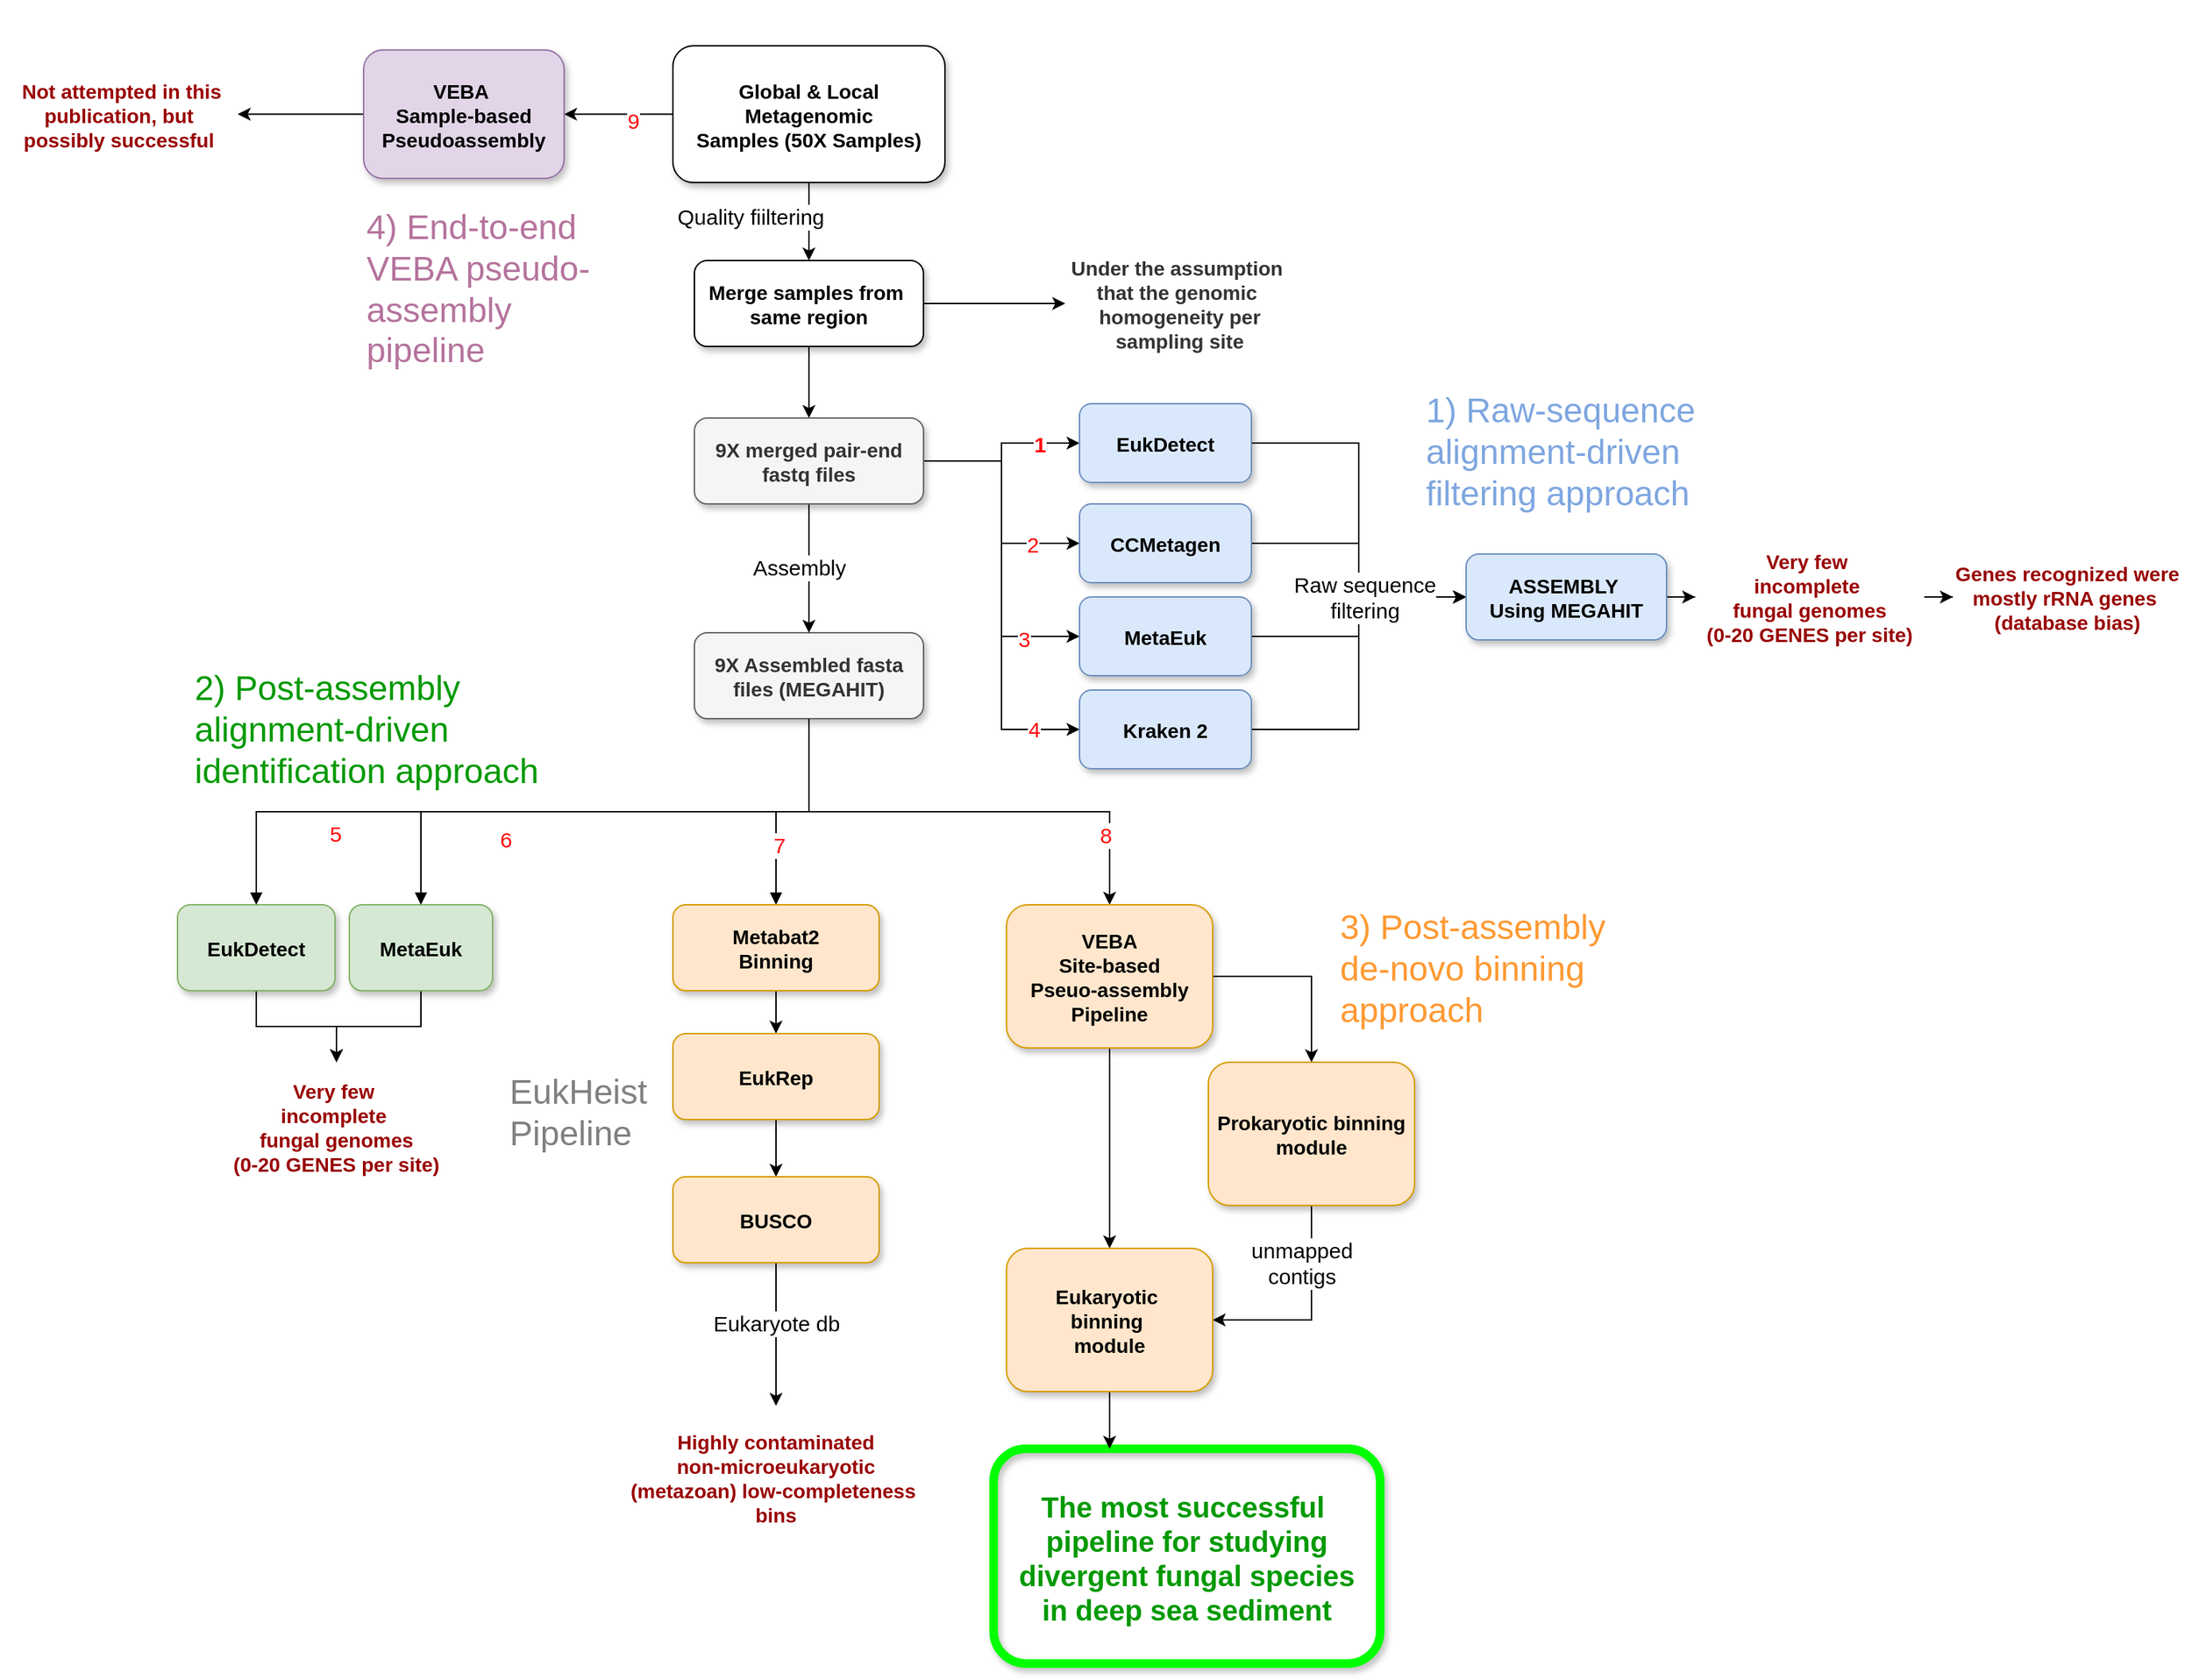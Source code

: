 <mxfile version="20.5.2" type="device"><diagram name="Page-1" id="97916047-d0de-89f5-080d-49f4d83e522f"><mxGraphModel dx="2365" dy="1333" grid="1" gridSize="10" guides="1" tooltips="1" connect="1" arrows="1" fold="1" page="1" pageScale="1.5" pageWidth="1169" pageHeight="827" background="none" math="0" shadow="0"><root><mxCell id="0"/><mxCell id="1" parent="0"/><mxCell id="fCa589mARgnofub3nueK-70" style="edgeStyle=elbowEdgeStyle;rounded=0;orthogonalLoop=1;jettySize=auto;html=1;entryX=0.5;entryY=0;entryDx=0;entryDy=0;fontSize=15;fontColor=#FF0A0A;elbow=vertical;" edge="1" parent="1" source="3" target="fCa589mARgnofub3nueK-69"><mxGeometry relative="1" as="geometry"/></mxCell><mxCell id="fCa589mARgnofub3nueK-71" value="8" style="edgeLabel;html=1;align=center;verticalAlign=middle;resizable=0;points=[];fontSize=15;fontColor=#FF0A0A;" vertex="1" connectable="0" parent="fCa589mARgnofub3nueK-70"><mxGeometry x="0.708" y="-3" relative="1" as="geometry"><mxPoint as="offset"/></mxGeometry></mxCell><mxCell id="3" value="9X Assembled fasta&#10;files (MEGAHIT)" style="rounded=1;shadow=1;fontStyle=1;fontSize=14;fillColor=#f5f5f5;strokeColor=#666666;strokeWidth=1;fontColor=#333333;" parent="1" vertex="1"><mxGeometry x="621" y="470" width="160" height="60" as="geometry"/></mxCell><mxCell id="fCa589mARgnofub3nueK-117" style="edgeStyle=orthogonalEdgeStyle;rounded=0;orthogonalLoop=1;jettySize=auto;html=1;entryX=0.5;entryY=0;entryDx=0;entryDy=0;fontSize=15;fontColor=#000000;" edge="1" parent="1" source="4" target="fCa589mARgnofub3nueK-116"><mxGeometry relative="1" as="geometry"/></mxCell><mxCell id="4" value="EukDetect" style="rounded=1;shadow=1;fontStyle=1;fontSize=14;fillColor=#d5e8d4;strokeColor=#82b366;strokeWidth=1;" parent="1" vertex="1"><mxGeometry x="260" y="660" width="110" height="60" as="geometry"/></mxCell><mxCell id="fCa589mARgnofub3nueK-118" style="edgeStyle=orthogonalEdgeStyle;rounded=0;orthogonalLoop=1;jettySize=auto;html=1;entryX=0.5;entryY=0;entryDx=0;entryDy=0;fontSize=15;fontColor=#000000;" edge="1" parent="1" source="5" target="fCa589mARgnofub3nueK-116"><mxGeometry relative="1" as="geometry"/></mxCell><mxCell id="5" value="MetaEuk" style="rounded=1;shadow=1;fontStyle=1;fontSize=14;fillColor=#d5e8d4;strokeColor=#82b366;strokeWidth=1;" parent="1" vertex="1"><mxGeometry x="380" y="660" width="100" height="60" as="geometry"/></mxCell><mxCell id="fCa589mARgnofub3nueK-58" style="edgeStyle=orthogonalEdgeStyle;rounded=0;orthogonalLoop=1;jettySize=auto;html=1;entryX=0.5;entryY=0;entryDx=0;entryDy=0;fontSize=15;" edge="1" parent="1" source="6" target="fCa589mARgnofub3nueK-57"><mxGeometry relative="1" as="geometry"/></mxCell><mxCell id="6" value="Metabat2&#10;Binning" style="rounded=1;shadow=1;fontStyle=1;fontSize=14;fillColor=#ffe6cc;strokeColor=#d79b00;strokeWidth=1;" parent="1" vertex="1"><mxGeometry x="606" y="660" width="144" height="60" as="geometry"/></mxCell><mxCell id="30" value="" style="edgeStyle=elbowEdgeStyle;elbow=vertical;strokeWidth=1;endArrow=block;endFill=1;fontStyle=1;fillColor=#f5f5f5;strokeColor=#000000;rounded=0;" parent="1" source="3" target="5" edge="1"><mxGeometry x="-28" y="345.5" width="100" height="100" as="geometry"><mxPoint x="-28" y="445.5" as="sourcePoint"/><mxPoint x="72" y="345.5" as="targetPoint"/></mxGeometry></mxCell><mxCell id="fCa589mARgnofub3nueK-67" value="6" style="edgeLabel;html=1;align=center;verticalAlign=middle;resizable=0;points=[];fontSize=15;fontColor=#FF0A0A;" vertex="1" connectable="0" parent="30"><mxGeometry relative="1" as="geometry"><mxPoint x="-77" y="19" as="offset"/></mxGeometry></mxCell><mxCell id="31" value="" style="edgeStyle=elbowEdgeStyle;elbow=vertical;strokeWidth=1;endArrow=block;endFill=1;fontStyle=1;fillColor=#f5f5f5;strokeColor=#000000;rounded=0;" parent="1" source="3" target="4" edge="1"><mxGeometry x="-28" y="345.5" width="100" height="100" as="geometry"><mxPoint x="-28" y="445.5" as="sourcePoint"/><mxPoint x="72" y="345.5" as="targetPoint"/></mxGeometry></mxCell><mxCell id="fCa589mARgnofub3nueK-66" value="5" style="edgeLabel;html=1;align=center;verticalAlign=middle;resizable=0;points=[];fontSize=15;fontColor=#FF0A0A;" vertex="1" connectable="0" parent="31"><mxGeometry relative="1" as="geometry"><mxPoint x="-138" y="15" as="offset"/></mxGeometry></mxCell><mxCell id="32" value="" style="edgeStyle=elbowEdgeStyle;elbow=vertical;strokeWidth=1;endArrow=block;endFill=1;fontStyle=1;fillColor=#f5f5f5;strokeColor=#000000;rounded=0;" parent="1" source="3" target="6" edge="1"><mxGeometry x="-28" y="345.5" width="100" height="100" as="geometry"><mxPoint x="-28" y="445.5" as="sourcePoint"/><mxPoint x="72" y="345.5" as="targetPoint"/></mxGeometry></mxCell><mxCell id="fCa589mARgnofub3nueK-68" value="7" style="edgeLabel;html=1;align=center;verticalAlign=middle;resizable=0;points=[];fontSize=15;fontColor=#FF0A0A;" vertex="1" connectable="0" parent="32"><mxGeometry relative="1" as="geometry"><mxPoint x="-10" y="23" as="offset"/></mxGeometry></mxCell><mxCell id="fCa589mARgnofub3nueK-40" style="edgeStyle=orthogonalEdgeStyle;rounded=0;orthogonalLoop=1;jettySize=auto;html=1;entryX=0.5;entryY=0;entryDx=0;entryDy=0;" edge="1" parent="1" source="fCa589mARgnofub3nueK-32" target="fCa589mARgnofub3nueK-38"><mxGeometry relative="1" as="geometry"/></mxCell><mxCell id="fCa589mARgnofub3nueK-55" value="Quality fiiltering" style="edgeLabel;html=1;align=center;verticalAlign=middle;resizable=0;points=[];fontSize=15;" vertex="1" connectable="0" parent="fCa589mARgnofub3nueK-40"><mxGeometry x="-0.174" y="1" relative="1" as="geometry"><mxPoint x="-42" y="1" as="offset"/></mxGeometry></mxCell><mxCell id="fCa589mARgnofub3nueK-60" style="edgeStyle=orthogonalEdgeStyle;rounded=0;orthogonalLoop=1;jettySize=auto;html=1;fontSize=15;" edge="1" parent="1" source="fCa589mARgnofub3nueK-32" target="fCa589mARgnofub3nueK-59"><mxGeometry relative="1" as="geometry"/></mxCell><mxCell id="fCa589mARgnofub3nueK-72" value="9" style="edgeLabel;html=1;align=center;verticalAlign=middle;resizable=0;points=[];fontSize=15;fontColor=#FF0A0A;" vertex="1" connectable="0" parent="fCa589mARgnofub3nueK-60"><mxGeometry x="-0.263" y="4" relative="1" as="geometry"><mxPoint as="offset"/></mxGeometry></mxCell><mxCell id="fCa589mARgnofub3nueK-32" value="Global &amp; Local &#10;Metagenomic&#10;Samples (50X Samples)" style="rounded=1;shadow=1;fontStyle=1;fontSize=14;strokeWidth=1;" vertex="1" parent="1"><mxGeometry x="606" y="60" width="190" height="95.5" as="geometry"/></mxCell><mxCell id="fCa589mARgnofub3nueK-35" value="Under the assumption &#10;that the genomic &#10;homogeneity per&#10;sampling site" style="rounded=1;shadow=1;fontStyle=1;fontSize=14;fillColor=none;fontColor=#333333;strokeColor=none;strokeWidth=1;" vertex="1" parent="1"><mxGeometry x="880" y="185" width="160" height="110" as="geometry"/></mxCell><mxCell id="fCa589mARgnofub3nueK-39" style="edgeStyle=orthogonalEdgeStyle;rounded=0;orthogonalLoop=1;jettySize=auto;html=1;entryX=0;entryY=0.5;entryDx=0;entryDy=0;" edge="1" parent="1" source="fCa589mARgnofub3nueK-38" target="fCa589mARgnofub3nueK-35"><mxGeometry relative="1" as="geometry"/></mxCell><mxCell id="fCa589mARgnofub3nueK-48" style="edgeStyle=orthogonalEdgeStyle;rounded=0;orthogonalLoop=1;jettySize=auto;html=1;" edge="1" parent="1" source="fCa589mARgnofub3nueK-38" target="fCa589mARgnofub3nueK-41"><mxGeometry relative="1" as="geometry"/></mxCell><mxCell id="fCa589mARgnofub3nueK-38" value="Merge samples from &#10;same region" style="rounded=1;shadow=1;fontStyle=1;fontSize=14;strokeWidth=1;" vertex="1" parent="1"><mxGeometry x="621" y="210" width="160" height="60" as="geometry"/></mxCell><mxCell id="fCa589mARgnofub3nueK-43" style="edgeStyle=orthogonalEdgeStyle;rounded=0;orthogonalLoop=1;jettySize=auto;html=1;entryX=0.5;entryY=0;entryDx=0;entryDy=0;" edge="1" parent="1" source="fCa589mARgnofub3nueK-41" target="3"><mxGeometry relative="1" as="geometry"/></mxCell><mxCell id="fCa589mARgnofub3nueK-54" value="&lt;font style=&quot;font-size: 15px;&quot;&gt;Assembly&lt;/font&gt;" style="edgeLabel;html=1;align=center;verticalAlign=middle;resizable=0;points=[];" vertex="1" connectable="0" parent="fCa589mARgnofub3nueK-43"><mxGeometry x="-0.022" y="-7" relative="1" as="geometry"><mxPoint as="offset"/></mxGeometry></mxCell><mxCell id="fCa589mARgnofub3nueK-46" style="edgeStyle=orthogonalEdgeStyle;rounded=0;orthogonalLoop=1;jettySize=auto;html=1;entryX=0;entryY=0.5;entryDx=0;entryDy=0;" edge="1" parent="1" source="fCa589mARgnofub3nueK-41" target="fCa589mARgnofub3nueK-44"><mxGeometry relative="1" as="geometry"/></mxCell><mxCell id="fCa589mARgnofub3nueK-63" value="2" style="edgeLabel;html=1;align=center;verticalAlign=middle;resizable=0;points=[];fontSize=15;fontColor=#FF0A0A;" vertex="1" connectable="0" parent="fCa589mARgnofub3nueK-46"><mxGeometry x="0.595" relative="1" as="geometry"><mxPoint as="offset"/></mxGeometry></mxCell><mxCell id="fCa589mARgnofub3nueK-47" style="edgeStyle=orthogonalEdgeStyle;rounded=0;orthogonalLoop=1;jettySize=auto;html=1;entryX=0;entryY=0.5;entryDx=0;entryDy=0;" edge="1" parent="1" source="fCa589mARgnofub3nueK-41" target="fCa589mARgnofub3nueK-45"><mxGeometry relative="1" as="geometry"/></mxCell><mxCell id="fCa589mARgnofub3nueK-64" value="3" style="edgeLabel;html=1;align=center;verticalAlign=middle;resizable=0;points=[];fontSize=15;fontColor=#FF0A0A;" vertex="1" connectable="0" parent="fCa589mARgnofub3nueK-47"><mxGeometry x="0.662" y="-1" relative="1" as="geometry"><mxPoint as="offset"/></mxGeometry></mxCell><mxCell id="fCa589mARgnofub3nueK-51" style="edgeStyle=orthogonalEdgeStyle;rounded=0;orthogonalLoop=1;jettySize=auto;html=1;entryX=0;entryY=0.5;entryDx=0;entryDy=0;" edge="1" parent="1" source="fCa589mARgnofub3nueK-41" target="fCa589mARgnofub3nueK-50"><mxGeometry relative="1" as="geometry"/></mxCell><mxCell id="fCa589mARgnofub3nueK-62" value="&lt;b&gt;&lt;font color=&quot;#ff0a0a&quot;&gt;1&lt;/font&gt;&lt;/b&gt;" style="edgeLabel;html=1;align=center;verticalAlign=middle;resizable=0;points=[];fontSize=15;" vertex="1" connectable="0" parent="fCa589mARgnofub3nueK-51"><mxGeometry x="0.533" relative="1" as="geometry"><mxPoint as="offset"/></mxGeometry></mxCell><mxCell id="fCa589mARgnofub3nueK-52" style="edgeStyle=orthogonalEdgeStyle;rounded=0;orthogonalLoop=1;jettySize=auto;html=1;entryX=0;entryY=0.5;entryDx=0;entryDy=0;" edge="1" parent="1" source="fCa589mARgnofub3nueK-41" target="fCa589mARgnofub3nueK-49"><mxGeometry relative="1" as="geometry"/></mxCell><mxCell id="fCa589mARgnofub3nueK-65" value="4" style="edgeLabel;html=1;align=center;verticalAlign=middle;resizable=0;points=[];fontSize=15;fontColor=#FF0A0A;" vertex="1" connectable="0" parent="fCa589mARgnofub3nueK-52"><mxGeometry x="0.783" y="1" relative="1" as="geometry"><mxPoint as="offset"/></mxGeometry></mxCell><mxCell id="fCa589mARgnofub3nueK-41" value="9X merged pair-end&#10;fastq files" style="rounded=1;shadow=1;fontStyle=1;fontSize=14;fillColor=#f5f5f5;strokeColor=#666666;strokeWidth=1;fontColor=#333333;" vertex="1" parent="1"><mxGeometry x="621" y="320" width="160" height="60" as="geometry"/></mxCell><mxCell id="fCa589mARgnofub3nueK-89" style="edgeStyle=orthogonalEdgeStyle;rounded=0;orthogonalLoop=1;jettySize=auto;html=1;entryX=0;entryY=0.5;entryDx=0;entryDy=0;fontSize=24;fontColor=#FF0A0A;" edge="1" parent="1" source="fCa589mARgnofub3nueK-44" target="fCa589mARgnofub3nueK-87"><mxGeometry relative="1" as="geometry"/></mxCell><mxCell id="fCa589mARgnofub3nueK-44" value="CCMetagen" style="rounded=1;shadow=1;fontStyle=1;fontSize=14;fillColor=#dae8fc;strokeColor=#6c8ebf;strokeWidth=1;" vertex="1" parent="1"><mxGeometry x="890" y="380" width="120" height="55" as="geometry"/></mxCell><mxCell id="fCa589mARgnofub3nueK-90" style="edgeStyle=orthogonalEdgeStyle;rounded=0;orthogonalLoop=1;jettySize=auto;html=1;entryX=0;entryY=0.5;entryDx=0;entryDy=0;fontSize=24;fontColor=#FF0A0A;" edge="1" parent="1" source="fCa589mARgnofub3nueK-45" target="fCa589mARgnofub3nueK-87"><mxGeometry relative="1" as="geometry"/></mxCell><mxCell id="fCa589mARgnofub3nueK-45" value="MetaEuk" style="rounded=1;shadow=1;fontStyle=1;fontSize=14;fillColor=#dae8fc;strokeColor=#6c8ebf;strokeWidth=1;" vertex="1" parent="1"><mxGeometry x="890" y="445" width="120" height="55" as="geometry"/></mxCell><mxCell id="fCa589mARgnofub3nueK-91" style="edgeStyle=orthogonalEdgeStyle;rounded=0;orthogonalLoop=1;jettySize=auto;html=1;entryX=0;entryY=0.5;entryDx=0;entryDy=0;fontSize=24;fontColor=#FF0A0A;" edge="1" parent="1" source="fCa589mARgnofub3nueK-49" target="fCa589mARgnofub3nueK-87"><mxGeometry relative="1" as="geometry"/></mxCell><mxCell id="fCa589mARgnofub3nueK-49" value="Kraken 2" style="rounded=1;shadow=1;fontStyle=1;fontSize=14;fillColor=#dae8fc;strokeColor=#6c8ebf;strokeWidth=1;" vertex="1" parent="1"><mxGeometry x="890" y="510" width="120" height="55" as="geometry"/></mxCell><mxCell id="fCa589mARgnofub3nueK-88" style="edgeStyle=orthogonalEdgeStyle;rounded=0;orthogonalLoop=1;jettySize=auto;html=1;entryX=0;entryY=0.5;entryDx=0;entryDy=0;fontSize=24;fontColor=#FF0A0A;" edge="1" parent="1" source="fCa589mARgnofub3nueK-50" target="fCa589mARgnofub3nueK-87"><mxGeometry relative="1" as="geometry"/></mxCell><mxCell id="fCa589mARgnofub3nueK-98" value="Raw sequence&lt;br&gt;filtering" style="edgeLabel;html=1;align=center;verticalAlign=middle;resizable=0;points=[];fontSize=15;fontColor=#000000;" vertex="1" connectable="0" parent="fCa589mARgnofub3nueK-88"><mxGeometry x="0.72" y="2" relative="1" as="geometry"><mxPoint x="-35" y="2" as="offset"/></mxGeometry></mxCell><mxCell id="fCa589mARgnofub3nueK-50" value="EukDetect" style="rounded=1;shadow=1;fontStyle=1;fontSize=14;fillColor=#dae8fc;strokeColor=#6c8ebf;strokeWidth=1;" vertex="1" parent="1"><mxGeometry x="890" y="310" width="120" height="55" as="geometry"/></mxCell><mxCell id="fCa589mARgnofub3nueK-74" style="edgeStyle=orthogonalEdgeStyle;rounded=0;orthogonalLoop=1;jettySize=auto;html=1;fontSize=15;fontColor=#FF0A0A;" edge="1" parent="1" source="fCa589mARgnofub3nueK-57" target="fCa589mARgnofub3nueK-73"><mxGeometry relative="1" as="geometry"/></mxCell><mxCell id="fCa589mARgnofub3nueK-57" value="EukRep" style="rounded=1;shadow=1;fontStyle=1;fontSize=14;fillColor=#ffe6cc;strokeColor=#d79b00;strokeWidth=1;" vertex="1" parent="1"><mxGeometry x="606" y="750" width="144" height="60" as="geometry"/></mxCell><mxCell id="fCa589mARgnofub3nueK-107" style="edgeStyle=orthogonalEdgeStyle;rounded=0;orthogonalLoop=1;jettySize=auto;html=1;fontSize=15;fontColor=#000000;" edge="1" parent="1" source="fCa589mARgnofub3nueK-59" target="fCa589mARgnofub3nueK-106"><mxGeometry relative="1" as="geometry"/></mxCell><mxCell id="fCa589mARgnofub3nueK-59" value="VEBA &#10;Sample-based&#10;Pseudoassembly" style="rounded=1;shadow=1;fontStyle=1;fontSize=14;fillColor=#e1d5e7;strokeColor=#9673a6;strokeWidth=1;" vertex="1" parent="1"><mxGeometry x="390" y="62.88" width="140" height="89.75" as="geometry"/></mxCell><mxCell id="fCa589mARgnofub3nueK-110" style="edgeStyle=elbowEdgeStyle;rounded=0;orthogonalLoop=1;jettySize=auto;html=1;entryX=0.5;entryY=0;entryDx=0;entryDy=0;fontSize=15;fontColor=#000000;elbow=vertical;" edge="1" parent="1" source="fCa589mARgnofub3nueK-69" target="fCa589mARgnofub3nueK-108"><mxGeometry relative="1" as="geometry"><Array as="points"><mxPoint x="1010" y="710"/></Array></mxGeometry></mxCell><mxCell id="fCa589mARgnofub3nueK-112" style="edgeStyle=elbowEdgeStyle;rounded=0;orthogonalLoop=1;jettySize=auto;elbow=vertical;html=1;entryX=0.5;entryY=0;entryDx=0;entryDy=0;fontSize=15;fontColor=#000000;" edge="1" parent="1" source="fCa589mARgnofub3nueK-69" target="fCa589mARgnofub3nueK-111"><mxGeometry relative="1" as="geometry"/></mxCell><mxCell id="fCa589mARgnofub3nueK-69" value="VEBA&#10;Site-based&#10;Pseuo-assembly&#10;Pipeline" style="rounded=1;shadow=1;fontStyle=1;fontSize=14;fillColor=#ffe6cc;strokeColor=#d79b00;strokeWidth=1;" vertex="1" parent="1"><mxGeometry x="839" y="660" width="144" height="100" as="geometry"/></mxCell><mxCell id="fCa589mARgnofub3nueK-102" style="edgeStyle=orthogonalEdgeStyle;rounded=0;orthogonalLoop=1;jettySize=auto;html=1;fontSize=15;fontColor=#808080;" edge="1" parent="1" source="fCa589mARgnofub3nueK-73" target="fCa589mARgnofub3nueK-101"><mxGeometry relative="1" as="geometry"/></mxCell><mxCell id="fCa589mARgnofub3nueK-103" value="&lt;font color=&quot;#000000&quot;&gt;Eukaryote db&lt;/font&gt;" style="edgeLabel;html=1;align=center;verticalAlign=middle;resizable=0;points=[];fontSize=15;fontColor=#808080;" vertex="1" connectable="0" parent="fCa589mARgnofub3nueK-102"><mxGeometry x="-0.429" y="4" relative="1" as="geometry"><mxPoint x="-4" y="13" as="offset"/></mxGeometry></mxCell><mxCell id="fCa589mARgnofub3nueK-73" value="BUSCO" style="rounded=1;shadow=1;fontStyle=1;fontSize=14;fillColor=#ffe6cc;strokeColor=#d79b00;strokeWidth=1;" vertex="1" parent="1"><mxGeometry x="606" y="850" width="144" height="60" as="geometry"/></mxCell><mxCell id="fCa589mARgnofub3nueK-82" style="edgeStyle=orthogonalEdgeStyle;rounded=0;orthogonalLoop=1;jettySize=auto;html=1;fontSize=15;fontColor=#FF0A0A;" edge="1" parent="1" source="fCa589mARgnofub3nueK-75" target="fCa589mARgnofub3nueK-81"><mxGeometry relative="1" as="geometry"/></mxCell><mxCell id="fCa589mARgnofub3nueK-75" value="Very few &#10;incomplete &#10;fungal genomes&#10;(0-20 GENES per site)" style="rounded=1;shadow=1;fontStyle=1;fontSize=14;fillColor=none;fontColor=#990000;strokeColor=none;strokeWidth=1;" vertex="1" parent="1"><mxGeometry x="1320" y="390" width="160" height="110" as="geometry"/></mxCell><mxCell id="fCa589mARgnofub3nueK-81" value="Genes recognized were &#10;mostly rRNA genes &#10;(database bias)" style="rounded=1;shadow=1;fontStyle=1;fontSize=14;fillColor=none;fontColor=#990000;strokeColor=none;strokeWidth=1;" vertex="1" parent="1"><mxGeometry x="1500" y="390" width="160" height="110" as="geometry"/></mxCell><mxCell id="fCa589mARgnofub3nueK-83" value="&lt;font style=&quot;font-size: 24px;&quot;&gt;&lt;font color=&quot;#7ea6e0&quot;&gt;1) Raw-sequence&lt;br&gt;alignment-driven filtering approach&amp;nbsp;&lt;br&gt;&lt;/font&gt;&lt;br&gt;&lt;/font&gt;" style="text;html=1;strokeColor=none;fillColor=none;align=left;verticalAlign=middle;whiteSpace=wrap;rounded=0;fontSize=15;fontColor=#FF0A0A;sketch=0;glass=0;" vertex="1" parent="1"><mxGeometry x="1130" y="320" width="220" height="75" as="geometry"/></mxCell><mxCell id="fCa589mARgnofub3nueK-84" value="&lt;font color=&quot;#009900&quot; style=&quot;font-size: 24px;&quot;&gt;2)&lt;/font&gt;&lt;span style=&quot;color: rgb(0, 153, 0); font-size: 24px;&quot;&gt;&amp;nbsp;Post-assembly&lt;/span&gt;&lt;font color=&quot;#009900&quot; style=&quot;font-size: 24px;&quot;&gt;&lt;br&gt;alignment-driven&lt;br&gt;identification approach&lt;/font&gt;" style="text;html=1;strokeColor=none;fillColor=none;align=left;verticalAlign=middle;whiteSpace=wrap;rounded=0;fontSize=15;fontColor=#FF0A0A;" vertex="1" parent="1"><mxGeometry x="270" y="490" width="260" height="95" as="geometry"/></mxCell><mxCell id="fCa589mARgnofub3nueK-85" value="&lt;font color=&quot;#ff9933&quot; style=&quot;font-size: 24px;&quot;&gt;3) Post-assembly&amp;nbsp;&lt;br&gt;de-novo binning approach&lt;br&gt;&lt;/font&gt;" style="text;html=1;strokeColor=none;fillColor=none;align=left;verticalAlign=middle;whiteSpace=wrap;rounded=0;fontSize=15;fontColor=#FF0A0A;" vertex="1" parent="1"><mxGeometry x="1070" y="660" width="200" height="90" as="geometry"/></mxCell><mxCell id="fCa589mARgnofub3nueK-86" value="&lt;span style=&quot;font-size: 24px;&quot;&gt;&lt;font color=&quot;#b5739d&quot;&gt;4) End-to-end VEBA pseudo-assembly pipeline&lt;/font&gt;&lt;/span&gt;" style="text;html=1;strokeColor=none;fillColor=none;align=left;verticalAlign=middle;whiteSpace=wrap;rounded=0;fontSize=15;fontColor=#FF0A0A;" vertex="1" parent="1"><mxGeometry x="390" y="165" width="160" height="130" as="geometry"/></mxCell><mxCell id="fCa589mARgnofub3nueK-92" style="edgeStyle=orthogonalEdgeStyle;rounded=0;orthogonalLoop=1;jettySize=auto;html=1;fontSize=24;fontColor=#FF0A0A;" edge="1" parent="1" source="fCa589mARgnofub3nueK-87" target="fCa589mARgnofub3nueK-75"><mxGeometry relative="1" as="geometry"/></mxCell><mxCell id="fCa589mARgnofub3nueK-87" value="ASSEMBLY &#10;Using MEGAHIT" style="rounded=1;shadow=1;fontStyle=1;fontSize=14;fillColor=#dae8fc;strokeColor=#6c8ebf;strokeWidth=1;" vertex="1" parent="1"><mxGeometry x="1160" y="415" width="140" height="60" as="geometry"/></mxCell><mxCell id="fCa589mARgnofub3nueK-99" value="&lt;font style=&quot;font-size: 24px;&quot;&gt;&lt;font color=&quot;#808080&quot;&gt;EukHeist&amp;nbsp;&lt;br&gt;Pipeline&lt;/font&gt;&lt;br&gt;&lt;/font&gt;" style="text;html=1;strokeColor=none;fillColor=none;align=left;verticalAlign=middle;whiteSpace=wrap;rounded=0;fontSize=15;fontColor=#FF0A0A;sketch=0;glass=0;" vertex="1" parent="1"><mxGeometry x="490" y="740" width="160" height="130" as="geometry"/></mxCell><mxCell id="fCa589mARgnofub3nueK-101" value="Highly contaminated &#10;non-microeukaryotic&#10;(metazoan) low-completeness &#10;bins" style="rounded=1;shadow=1;fontStyle=1;fontSize=14;fillColor=none;fontColor=#990000;strokeColor=none;strokeWidth=1;" vertex="1" parent="1"><mxGeometry x="597" y="1010" width="162" height="100" as="geometry"/></mxCell><mxCell id="fCa589mARgnofub3nueK-104" value="The most successful &#10;pipeline for studying&#10;divergent fungal species&#10;in deep sea sediment" style="rounded=1;shadow=1;fontStyle=1;fontSize=20;fillColor=none;fontColor=#009900;strokeColor=#00FF00;strokeWidth=6;" vertex="1" parent="1"><mxGeometry x="830" y="1040" width="270" height="150" as="geometry"/></mxCell><mxCell id="fCa589mARgnofub3nueK-106" value="Not attempted in this &#10;publication, but &#10;possibly successful " style="rounded=1;shadow=1;fontStyle=1;fontSize=14;fillColor=none;fontColor=#990000;strokeColor=none;strokeWidth=1;" vertex="1" parent="1"><mxGeometry x="140" y="32.75" width="162" height="150" as="geometry"/></mxCell><mxCell id="fCa589mARgnofub3nueK-113" style="edgeStyle=elbowEdgeStyle;rounded=0;orthogonalLoop=1;jettySize=auto;html=1;entryX=1;entryY=0.5;entryDx=0;entryDy=0;fontSize=15;fontColor=#000000;" edge="1" parent="1" source="fCa589mARgnofub3nueK-108" target="fCa589mARgnofub3nueK-111"><mxGeometry relative="1" as="geometry"><Array as="points"><mxPoint x="1052" y="910"/></Array></mxGeometry></mxCell><mxCell id="fCa589mARgnofub3nueK-114" value="unmapped&lt;br&gt;contigs" style="edgeLabel;html=1;align=center;verticalAlign=middle;resizable=0;points=[];fontSize=15;fontColor=#000000;" vertex="1" connectable="0" parent="fCa589mARgnofub3nueK-113"><mxGeometry x="-0.463" y="-7" relative="1" as="geometry"><mxPoint as="offset"/></mxGeometry></mxCell><mxCell id="fCa589mARgnofub3nueK-108" value="Prokaryotic binning &#10;module" style="rounded=1;shadow=1;fontStyle=1;fontSize=14;fillColor=#ffe6cc;strokeColor=#d79b00;strokeWidth=1;" vertex="1" parent="1"><mxGeometry x="980" y="770" width="144" height="100" as="geometry"/></mxCell><mxCell id="fCa589mARgnofub3nueK-115" style="edgeStyle=elbowEdgeStyle;rounded=0;orthogonalLoop=1;jettySize=auto;html=1;fontSize=15;fontColor=#000000;" edge="1" parent="1" source="fCa589mARgnofub3nueK-111" target="fCa589mARgnofub3nueK-104"><mxGeometry relative="1" as="geometry"/></mxCell><mxCell id="fCa589mARgnofub3nueK-111" value="Eukaryotic &#10;binning &#10;module" style="rounded=1;shadow=1;fontStyle=1;fontSize=14;fillColor=#ffe6cc;strokeColor=#d79b00;strokeWidth=1;" vertex="1" parent="1"><mxGeometry x="839" y="900" width="144" height="100" as="geometry"/></mxCell><mxCell id="fCa589mARgnofub3nueK-116" value="Very few &#10;incomplete &#10;fungal genomes&#10;(0-20 GENES per site)" style="rounded=1;shadow=1;fontStyle=1;fontSize=14;fillColor=none;fontColor=#990000;strokeColor=none;strokeWidth=1;" vertex="1" parent="1"><mxGeometry x="290" y="770" width="162" height="90" as="geometry"/></mxCell><mxCell id="fCa589mARgnofub3nueK-119" style="edgeStyle=orthogonalEdgeStyle;rounded=0;orthogonalLoop=1;jettySize=auto;html=1;exitX=0.5;exitY=1;exitDx=0;exitDy=0;fontSize=20;fontColor=#990000;" edge="1" parent="1" source="fCa589mARgnofub3nueK-86" target="fCa589mARgnofub3nueK-86"><mxGeometry relative="1" as="geometry"/></mxCell></root></mxGraphModel></diagram></mxfile>